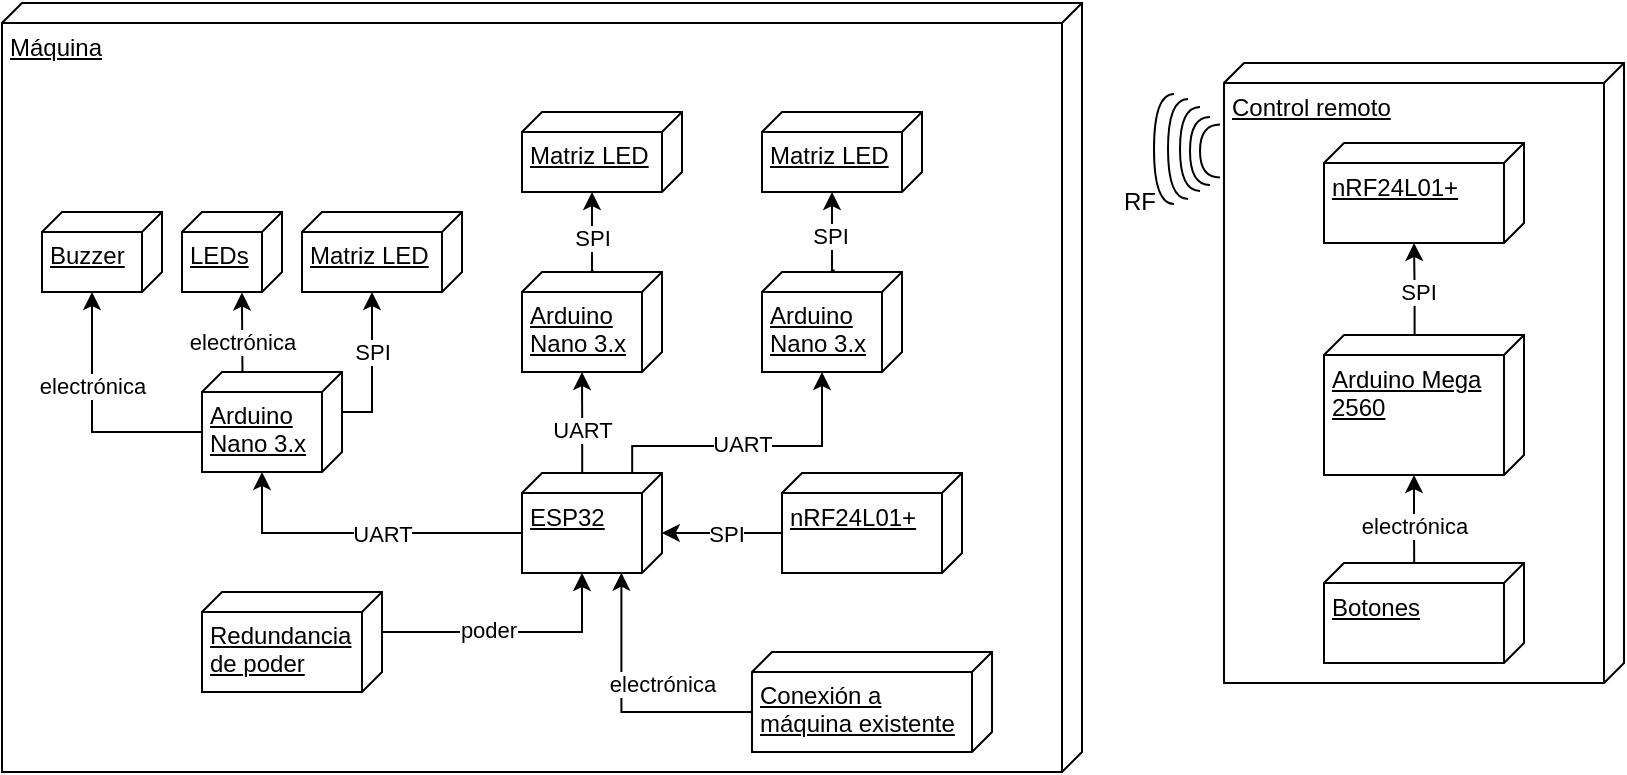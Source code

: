 <mxfile version="21.6.2" type="device">
  <diagram name="Page-1" id="5AY1HyfNDJhY9GISQME_">
    <mxGraphModel dx="873" dy="514" grid="1" gridSize="10" guides="1" tooltips="1" connect="1" arrows="1" fold="1" page="1" pageScale="1" pageWidth="850" pageHeight="1100" math="0" shadow="0">
      <root>
        <mxCell id="0" />
        <mxCell id="1" parent="0" />
        <mxCell id="P0pqzvUd3TCPS05EtBC8-1" value="Máquina" style="verticalAlign=top;align=left;spacingTop=8;spacingLeft=2;spacingRight=12;shape=cube;size=10;direction=south;fontStyle=4;html=1;whiteSpace=wrap;" parent="1" vertex="1">
          <mxGeometry x="10" y="15.5" width="540" height="384.5" as="geometry" />
        </mxCell>
        <mxCell id="P0pqzvUd3TCPS05EtBC8-2" value="Control remoto" style="verticalAlign=top;align=left;spacingTop=8;spacingLeft=2;spacingRight=12;shape=cube;size=10;direction=south;fontStyle=4;html=1;whiteSpace=wrap;" parent="1" vertex="1">
          <mxGeometry x="621" y="45.5" width="200" height="310" as="geometry" />
        </mxCell>
        <mxCell id="P0pqzvUd3TCPS05EtBC8-6" style="edgeStyle=orthogonalEdgeStyle;rounded=0;orthogonalLoop=1;jettySize=auto;html=1;exitX=0;exitY=0;exitDx=70;exitDy=55;exitPerimeter=0;entryX=0.012;entryY=0.549;entryDx=0;entryDy=0;entryPerimeter=0;endArrow=none;endFill=0;startArrow=classic;startFill=1;" parent="1" source="P0pqzvUd3TCPS05EtBC8-3" target="P0pqzvUd3TCPS05EtBC8-5" edge="1">
          <mxGeometry relative="1" as="geometry" />
        </mxCell>
        <mxCell id="P0pqzvUd3TCPS05EtBC8-46" value="electrónica" style="edgeLabel;html=1;align=center;verticalAlign=middle;resizable=0;points=[];" parent="P0pqzvUd3TCPS05EtBC8-6" vertex="1" connectable="0">
          <mxGeometry x="0.149" relative="1" as="geometry">
            <mxPoint as="offset" />
          </mxGeometry>
        </mxCell>
        <mxCell id="P0pqzvUd3TCPS05EtBC8-7" style="edgeStyle=orthogonalEdgeStyle;rounded=0;orthogonalLoop=1;jettySize=auto;html=1;exitX=0.002;exitY=0.547;exitDx=0;exitDy=0;exitPerimeter=0;entryX=0;entryY=0;entryDx=50;entryDy=55;entryPerimeter=0;" parent="1" source="P0pqzvUd3TCPS05EtBC8-3" target="P0pqzvUd3TCPS05EtBC8-4" edge="1">
          <mxGeometry relative="1" as="geometry" />
        </mxCell>
        <mxCell id="P0pqzvUd3TCPS05EtBC8-20" value="SPI" style="edgeLabel;html=1;align=center;verticalAlign=middle;resizable=0;points=[];" parent="P0pqzvUd3TCPS05EtBC8-7" vertex="1" connectable="0">
          <mxGeometry x="-0.07" y="-1" relative="1" as="geometry">
            <mxPoint as="offset" />
          </mxGeometry>
        </mxCell>
        <mxCell id="P0pqzvUd3TCPS05EtBC8-3" value="Arduino Mega 2560" style="verticalAlign=top;align=left;spacingTop=8;spacingLeft=2;spacingRight=12;shape=cube;size=10;direction=south;fontStyle=4;html=1;whiteSpace=wrap;" parent="1" vertex="1">
          <mxGeometry x="671" y="181.5" width="100" height="70" as="geometry" />
        </mxCell>
        <mxCell id="P0pqzvUd3TCPS05EtBC8-4" value="nRF24L01+" style="verticalAlign=top;align=left;spacingTop=8;spacingLeft=2;spacingRight=12;shape=cube;size=10;direction=south;fontStyle=4;html=1;whiteSpace=wrap;" parent="1" vertex="1">
          <mxGeometry x="671" y="85.5" width="100" height="50" as="geometry" />
        </mxCell>
        <mxCell id="P0pqzvUd3TCPS05EtBC8-5" value="Botones" style="verticalAlign=top;align=left;spacingTop=8;spacingLeft=2;spacingRight=12;shape=cube;size=10;direction=south;fontStyle=4;html=1;whiteSpace=wrap;" parent="1" vertex="1">
          <mxGeometry x="671" y="295.5" width="100" height="50" as="geometry" />
        </mxCell>
        <mxCell id="P0pqzvUd3TCPS05EtBC8-16" value="" style="group" parent="1" vertex="1" connectable="0">
          <mxGeometry x="586" y="61" width="33" height="55" as="geometry" />
        </mxCell>
        <mxCell id="P0pqzvUd3TCPS05EtBC8-10" value="" style="shape=requiredInterface;html=1;verticalLabelPosition=bottom;sketch=0;rotation=-180;" parent="P0pqzvUd3TCPS05EtBC8-16" vertex="1">
          <mxGeometry x="18" y="11.5" width="10" height="34" as="geometry" />
        </mxCell>
        <mxCell id="P0pqzvUd3TCPS05EtBC8-11" value="" style="shape=requiredInterface;html=1;verticalLabelPosition=bottom;sketch=0;rotation=-180;" parent="P0pqzvUd3TCPS05EtBC8-16" vertex="1">
          <mxGeometry x="13" y="6.5" width="10" height="42" as="geometry" />
        </mxCell>
        <mxCell id="P0pqzvUd3TCPS05EtBC8-12" value="" style="shape=requiredInterface;html=1;verticalLabelPosition=bottom;sketch=0;rotation=-180;" parent="P0pqzvUd3TCPS05EtBC8-16" vertex="1">
          <mxGeometry x="7" y="2.5" width="10" height="50" as="geometry" />
        </mxCell>
        <mxCell id="P0pqzvUd3TCPS05EtBC8-13" value="" style="shape=requiredInterface;html=1;verticalLabelPosition=bottom;sketch=0;rotation=-180;" parent="P0pqzvUd3TCPS05EtBC8-16" vertex="1">
          <mxGeometry width="10" height="55" as="geometry" />
        </mxCell>
        <mxCell id="P0pqzvUd3TCPS05EtBC8-15" value="" style="shape=requiredInterface;html=1;verticalLabelPosition=bottom;sketch=0;rotation=-180;" parent="P0pqzvUd3TCPS05EtBC8-16" vertex="1">
          <mxGeometry x="23" y="15.25" width="10" height="26.5" as="geometry" />
        </mxCell>
        <mxCell id="P0pqzvUd3TCPS05EtBC8-19" style="edgeStyle=orthogonalEdgeStyle;rounded=0;orthogonalLoop=1;jettySize=auto;html=1;exitX=0.599;exitY=0.001;exitDx=0;exitDy=0;exitPerimeter=0;entryX=0;entryY=0;entryDx=30;entryDy=90;entryPerimeter=0;startArrow=classic;startFill=1;endArrow=none;endFill=0;" parent="1" source="P0pqzvUd3TCPS05EtBC8-17" target="P0pqzvUd3TCPS05EtBC8-18" edge="1">
          <mxGeometry relative="1" as="geometry" />
        </mxCell>
        <mxCell id="P0pqzvUd3TCPS05EtBC8-22" value="SPI" style="edgeLabel;html=1;align=center;verticalAlign=middle;resizable=0;points=[];" parent="P0pqzvUd3TCPS05EtBC8-19" vertex="1" connectable="0">
          <mxGeometry x="-0.301" y="-1" relative="1" as="geometry">
            <mxPoint x="11" y="-1" as="offset" />
          </mxGeometry>
        </mxCell>
        <mxCell id="P0pqzvUd3TCPS05EtBC8-26" style="edgeStyle=orthogonalEdgeStyle;rounded=0;orthogonalLoop=1;jettySize=auto;html=1;exitX=0;exitY=0;exitDx=30;exitDy=70;exitPerimeter=0;entryX=0;entryY=0;entryDx=50;entryDy=40;entryPerimeter=0;" parent="1" source="P0pqzvUd3TCPS05EtBC8-17" target="P0pqzvUd3TCPS05EtBC8-23" edge="1">
          <mxGeometry relative="1" as="geometry" />
        </mxCell>
        <mxCell id="P0pqzvUd3TCPS05EtBC8-27" value="UART" style="edgeLabel;html=1;align=center;verticalAlign=middle;resizable=0;points=[];" parent="P0pqzvUd3TCPS05EtBC8-26" vertex="1" connectable="0">
          <mxGeometry x="0.43" y="-1" relative="1" as="geometry">
            <mxPoint x="45" y="1" as="offset" />
          </mxGeometry>
        </mxCell>
        <mxCell id="P0pqzvUd3TCPS05EtBC8-28" style="edgeStyle=orthogonalEdgeStyle;rounded=0;orthogonalLoop=1;jettySize=auto;html=1;exitX=-0.003;exitY=0.213;exitDx=0;exitDy=0;exitPerimeter=0;entryX=0;entryY=0;entryDx=50;entryDy=40;entryPerimeter=0;" parent="1" source="P0pqzvUd3TCPS05EtBC8-17" target="P0pqzvUd3TCPS05EtBC8-25" edge="1">
          <mxGeometry relative="1" as="geometry">
            <Array as="points">
              <mxPoint x="325" y="237" />
              <mxPoint x="420" y="237" />
            </Array>
          </mxGeometry>
        </mxCell>
        <mxCell id="P0pqzvUd3TCPS05EtBC8-29" value="UART" style="edgeLabel;html=1;align=center;verticalAlign=middle;resizable=0;points=[];" parent="P0pqzvUd3TCPS05EtBC8-28" vertex="1" connectable="0">
          <mxGeometry x="0.08" y="1" relative="1" as="geometry">
            <mxPoint x="-10" as="offset" />
          </mxGeometry>
        </mxCell>
        <mxCell id="P0pqzvUd3TCPS05EtBC8-30" style="edgeStyle=orthogonalEdgeStyle;rounded=0;orthogonalLoop=1;jettySize=auto;html=1;exitX=0.007;exitY=0.57;exitDx=0;exitDy=0;exitPerimeter=0;entryX=0;entryY=0;entryDx=50;entryDy=40;entryPerimeter=0;" parent="1" source="P0pqzvUd3TCPS05EtBC8-17" target="P0pqzvUd3TCPS05EtBC8-24" edge="1">
          <mxGeometry relative="1" as="geometry" />
        </mxCell>
        <mxCell id="P0pqzvUd3TCPS05EtBC8-31" value="UART" style="edgeLabel;html=1;align=center;verticalAlign=middle;resizable=0;points=[];" parent="P0pqzvUd3TCPS05EtBC8-30" vertex="1" connectable="0">
          <mxGeometry x="0.027" relative="1" as="geometry">
            <mxPoint y="4" as="offset" />
          </mxGeometry>
        </mxCell>
        <mxCell id="P0pqzvUd3TCPS05EtBC8-17" value="ESP32" style="verticalAlign=top;align=left;spacingTop=8;spacingLeft=2;spacingRight=12;shape=cube;size=10;direction=south;fontStyle=4;html=1;whiteSpace=wrap;" parent="1" vertex="1">
          <mxGeometry x="270" y="250.5" width="70" height="50" as="geometry" />
        </mxCell>
        <mxCell id="P0pqzvUd3TCPS05EtBC8-18" value="nRF24L01+" style="verticalAlign=top;align=left;spacingTop=8;spacingLeft=2;spacingRight=12;shape=cube;size=10;direction=south;fontStyle=4;html=1;whiteSpace=wrap;" parent="1" vertex="1">
          <mxGeometry x="400" y="250.5" width="90" height="50" as="geometry" />
        </mxCell>
        <mxCell id="P0pqzvUd3TCPS05EtBC8-21" value="RF" style="text;html=1;strokeColor=none;fillColor=none;align=center;verticalAlign=middle;whiteSpace=wrap;rounded=0;" parent="1" vertex="1">
          <mxGeometry x="568" y="105.5" width="22" height="19" as="geometry" />
        </mxCell>
        <mxCell id="P0pqzvUd3TCPS05EtBC8-34" style="edgeStyle=orthogonalEdgeStyle;rounded=0;orthogonalLoop=1;jettySize=auto;html=1;exitX=-0.001;exitY=0.711;exitDx=0;exitDy=0;exitPerimeter=0;entryX=1.007;entryY=0.401;entryDx=0;entryDy=0;entryPerimeter=0;" parent="1" source="P0pqzvUd3TCPS05EtBC8-23" target="P0pqzvUd3TCPS05EtBC8-32" edge="1">
          <mxGeometry relative="1" as="geometry" />
        </mxCell>
        <mxCell id="P0pqzvUd3TCPS05EtBC8-35" value="electrónica" style="edgeLabel;html=1;align=center;verticalAlign=middle;resizable=0;points=[];" parent="P0pqzvUd3TCPS05EtBC8-34" vertex="1" connectable="0">
          <mxGeometry x="-0.172" y="1" relative="1" as="geometry">
            <mxPoint x="1" y="1" as="offset" />
          </mxGeometry>
        </mxCell>
        <mxCell id="P0pqzvUd3TCPS05EtBC8-36" style="edgeStyle=orthogonalEdgeStyle;rounded=0;orthogonalLoop=1;jettySize=auto;html=1;exitX=0;exitY=0;exitDx=20;exitDy=0;exitPerimeter=0;entryX=0;entryY=0;entryDx=40;entryDy=45;entryPerimeter=0;" parent="1" source="P0pqzvUd3TCPS05EtBC8-23" target="P0pqzvUd3TCPS05EtBC8-33" edge="1">
          <mxGeometry relative="1" as="geometry">
            <Array as="points">
              <mxPoint x="195" y="220" />
            </Array>
          </mxGeometry>
        </mxCell>
        <mxCell id="P0pqzvUd3TCPS05EtBC8-37" value="SPI" style="edgeLabel;html=1;align=center;verticalAlign=middle;resizable=0;points=[];" parent="P0pqzvUd3TCPS05EtBC8-36" vertex="1" connectable="0">
          <mxGeometry x="0.209" relative="1" as="geometry">
            <mxPoint as="offset" />
          </mxGeometry>
        </mxCell>
        <mxCell id="P0pqzvUd3TCPS05EtBC8-45" value="electrónica" style="edgeStyle=orthogonalEdgeStyle;rounded=0;orthogonalLoop=1;jettySize=auto;html=1;exitX=0;exitY=0;exitDx=30;exitDy=70;exitPerimeter=0;entryX=0;entryY=0;entryDx=40;entryDy=35;entryPerimeter=0;" parent="1" source="P0pqzvUd3TCPS05EtBC8-23" target="P0pqzvUd3TCPS05EtBC8-44" edge="1">
          <mxGeometry x="0.259" relative="1" as="geometry">
            <mxPoint as="offset" />
          </mxGeometry>
        </mxCell>
        <mxCell id="P0pqzvUd3TCPS05EtBC8-23" value="Arduino Nano 3.x" style="verticalAlign=top;align=left;spacingTop=8;spacingLeft=2;spacingRight=12;shape=cube;size=10;direction=south;fontStyle=4;html=1;whiteSpace=wrap;" parent="1" vertex="1">
          <mxGeometry x="110" y="200" width="70" height="50" as="geometry" />
        </mxCell>
        <mxCell id="P0pqzvUd3TCPS05EtBC8-40" style="edgeStyle=orthogonalEdgeStyle;rounded=0;orthogonalLoop=1;jettySize=auto;html=1;exitX=-0.004;exitY=0.485;exitDx=0;exitDy=0;exitPerimeter=0;entryX=0;entryY=0;entryDx=40;entryDy=45;entryPerimeter=0;" parent="1" source="P0pqzvUd3TCPS05EtBC8-24" target="P0pqzvUd3TCPS05EtBC8-38" edge="1">
          <mxGeometry relative="1" as="geometry" />
        </mxCell>
        <mxCell id="P0pqzvUd3TCPS05EtBC8-42" value="SPI" style="edgeLabel;html=1;align=center;verticalAlign=middle;resizable=0;points=[];" parent="P0pqzvUd3TCPS05EtBC8-40" vertex="1" connectable="0">
          <mxGeometry x="-0.086" relative="1" as="geometry">
            <mxPoint as="offset" />
          </mxGeometry>
        </mxCell>
        <mxCell id="P0pqzvUd3TCPS05EtBC8-24" value="Arduino Nano 3.x" style="verticalAlign=top;align=left;spacingTop=8;spacingLeft=2;spacingRight=12;shape=cube;size=10;direction=south;fontStyle=4;html=1;whiteSpace=wrap;" parent="1" vertex="1">
          <mxGeometry x="270" y="150" width="70" height="50" as="geometry" />
        </mxCell>
        <mxCell id="P0pqzvUd3TCPS05EtBC8-41" style="edgeStyle=orthogonalEdgeStyle;rounded=0;orthogonalLoop=1;jettySize=auto;html=1;exitX=-0.015;exitY=0.481;exitDx=0;exitDy=0;exitPerimeter=0;entryX=0;entryY=0;entryDx=40;entryDy=45;entryPerimeter=0;" parent="1" source="P0pqzvUd3TCPS05EtBC8-25" target="P0pqzvUd3TCPS05EtBC8-39" edge="1">
          <mxGeometry relative="1" as="geometry" />
        </mxCell>
        <mxCell id="P0pqzvUd3TCPS05EtBC8-43" value="SPI" style="edgeLabel;html=1;align=center;verticalAlign=middle;resizable=0;points=[];" parent="P0pqzvUd3TCPS05EtBC8-41" vertex="1" connectable="0">
          <mxGeometry x="-0.1" y="1" relative="1" as="geometry">
            <mxPoint as="offset" />
          </mxGeometry>
        </mxCell>
        <mxCell id="P0pqzvUd3TCPS05EtBC8-25" value="Arduino Nano 3.x" style="verticalAlign=top;align=left;spacingTop=8;spacingLeft=2;spacingRight=12;shape=cube;size=10;direction=south;fontStyle=4;html=1;whiteSpace=wrap;" parent="1" vertex="1">
          <mxGeometry x="390" y="150" width="70" height="50" as="geometry" />
        </mxCell>
        <mxCell id="P0pqzvUd3TCPS05EtBC8-32" value="LEDs" style="verticalAlign=top;align=left;spacingTop=8;spacingLeft=2;spacingRight=12;shape=cube;size=10;direction=south;fontStyle=4;html=1;whiteSpace=wrap;" parent="1" vertex="1">
          <mxGeometry x="100" y="120" width="50" height="40" as="geometry" />
        </mxCell>
        <mxCell id="P0pqzvUd3TCPS05EtBC8-33" value="Matriz LED" style="verticalAlign=top;align=left;spacingTop=8;spacingLeft=2;spacingRight=12;shape=cube;size=10;direction=south;fontStyle=4;html=1;whiteSpace=wrap;" parent="1" vertex="1">
          <mxGeometry x="160" y="120" width="80" height="40" as="geometry" />
        </mxCell>
        <mxCell id="P0pqzvUd3TCPS05EtBC8-38" value="Matriz LED" style="verticalAlign=top;align=left;spacingTop=8;spacingLeft=2;spacingRight=12;shape=cube;size=10;direction=south;fontStyle=4;html=1;whiteSpace=wrap;" parent="1" vertex="1">
          <mxGeometry x="270" y="70" width="80" height="40" as="geometry" />
        </mxCell>
        <mxCell id="P0pqzvUd3TCPS05EtBC8-39" value="Matriz LED" style="verticalAlign=top;align=left;spacingTop=8;spacingLeft=2;spacingRight=12;shape=cube;size=10;direction=south;fontStyle=4;html=1;whiteSpace=wrap;" parent="1" vertex="1">
          <mxGeometry x="390" y="70" width="80" height="40" as="geometry" />
        </mxCell>
        <mxCell id="P0pqzvUd3TCPS05EtBC8-44" value="Buzzer" style="verticalAlign=top;align=left;spacingTop=8;spacingLeft=2;spacingRight=12;shape=cube;size=10;direction=south;fontStyle=4;html=1;whiteSpace=wrap;" parent="1" vertex="1">
          <mxGeometry x="30" y="120" width="60" height="40" as="geometry" />
        </mxCell>
        <mxCell id="P0pqzvUd3TCPS05EtBC8-48" style="edgeStyle=orthogonalEdgeStyle;rounded=0;orthogonalLoop=1;jettySize=auto;html=1;exitX=0;exitY=0;exitDx=20;exitDy=0;exitPerimeter=0;entryX=0;entryY=0;entryDx=50;entryDy=40;entryPerimeter=0;" parent="1" source="P0pqzvUd3TCPS05EtBC8-47" target="P0pqzvUd3TCPS05EtBC8-17" edge="1">
          <mxGeometry relative="1" as="geometry" />
        </mxCell>
        <mxCell id="P0pqzvUd3TCPS05EtBC8-49" value="poder" style="edgeLabel;html=1;align=center;verticalAlign=middle;resizable=0;points=[];" parent="P0pqzvUd3TCPS05EtBC8-48" vertex="1" connectable="0">
          <mxGeometry x="-0.186" y="1" relative="1" as="geometry">
            <mxPoint as="offset" />
          </mxGeometry>
        </mxCell>
        <mxCell id="P0pqzvUd3TCPS05EtBC8-47" value="Redundancia de poder" style="verticalAlign=top;align=left;spacingTop=8;spacingLeft=2;spacingRight=12;shape=cube;size=10;direction=south;fontStyle=4;html=1;whiteSpace=wrap;" parent="1" vertex="1">
          <mxGeometry x="110" y="310" width="90" height="50" as="geometry" />
        </mxCell>
        <mxCell id="aBqeGcnXZBda5sOELbtU-2" style="edgeStyle=orthogonalEdgeStyle;rounded=0;orthogonalLoop=1;jettySize=auto;html=1;exitX=0;exitY=0;exitDx=30;exitDy=120;exitPerimeter=0;entryX=0.997;entryY=0.29;entryDx=0;entryDy=0;entryPerimeter=0;" edge="1" parent="1" source="aBqeGcnXZBda5sOELbtU-1" target="P0pqzvUd3TCPS05EtBC8-17">
          <mxGeometry relative="1" as="geometry" />
        </mxCell>
        <mxCell id="aBqeGcnXZBda5sOELbtU-3" value="electrónica" style="edgeLabel;html=1;align=center;verticalAlign=middle;resizable=0;points=[];" vertex="1" connectable="0" parent="aBqeGcnXZBda5sOELbtU-2">
          <mxGeometry x="-0.376" y="1" relative="1" as="geometry">
            <mxPoint x="-3" y="-15" as="offset" />
          </mxGeometry>
        </mxCell>
        <mxCell id="aBqeGcnXZBda5sOELbtU-1" value="Conexión a máquina existente" style="verticalAlign=top;align=left;spacingTop=8;spacingLeft=2;spacingRight=12;shape=cube;size=10;direction=south;fontStyle=4;html=1;whiteSpace=wrap;" vertex="1" parent="1">
          <mxGeometry x="385" y="340" width="120" height="50" as="geometry" />
        </mxCell>
      </root>
    </mxGraphModel>
  </diagram>
</mxfile>
